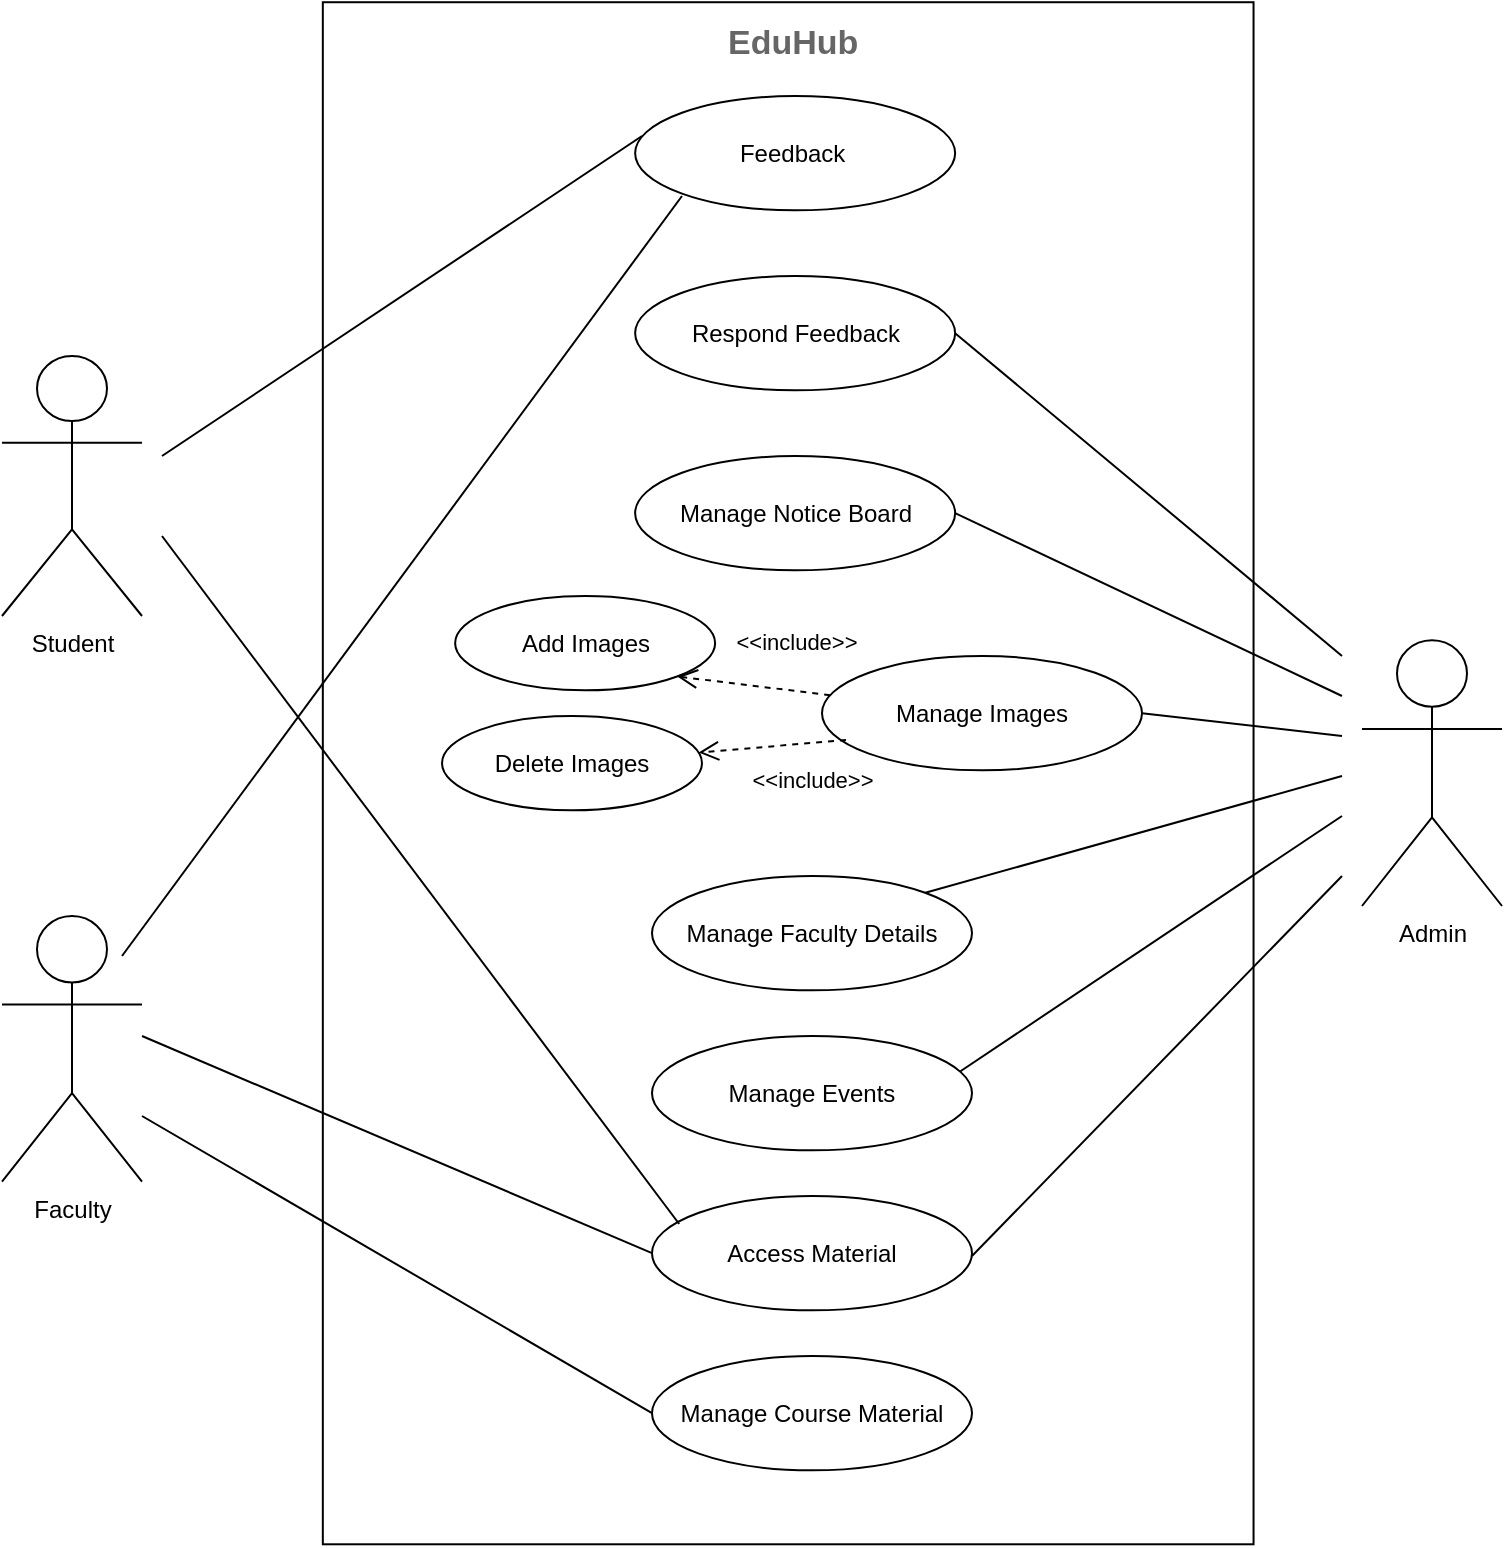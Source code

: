 <mxfile version="24.4.0" type="device">
  <diagram name="Page-1" id="DRH_Kga1Qh9RQqdpzFjf">
    <mxGraphModel dx="1600" dy="1951" grid="1" gridSize="10" guides="1" tooltips="1" connect="1" arrows="1" fold="1" page="1" pageScale="1" pageWidth="850" pageHeight="1100" math="0" shadow="0">
      <root>
        <mxCell id="0" />
        <mxCell id="1" parent="0" />
        <mxCell id="bNcm69bRMnOpm-9xotE5-3" value="Student" style="shape=umlActor;verticalLabelPosition=bottom;verticalAlign=top;html=1;" parent="1" vertex="1">
          <mxGeometry x="40" y="120" width="70" height="130" as="geometry" />
        </mxCell>
        <mxCell id="bNcm69bRMnOpm-9xotE5-4" value="Admin" style="shape=umlActor;verticalLabelPosition=bottom;verticalAlign=top;html=1;" parent="1" vertex="1">
          <mxGeometry x="720" y="262.18" width="70" height="132.82" as="geometry" />
        </mxCell>
        <mxCell id="bNcm69bRMnOpm-9xotE5-5" value="" style="rounded=0;whiteSpace=wrap;html=1;rotation=90;" parent="1" vertex="1">
          <mxGeometry x="47.58" y="95.95" width="771.03" height="465.36" as="geometry" />
        </mxCell>
        <mxCell id="bNcm69bRMnOpm-9xotE5-6" value="Access Material" style="ellipse;whiteSpace=wrap;html=1;" parent="1" vertex="1">
          <mxGeometry x="365" y="540.0" width="160" height="57.18" as="geometry" />
        </mxCell>
        <mxCell id="bNcm69bRMnOpm-9xotE5-15" value="EduHub" style="strokeWidth=1;shadow=0;dashed=0;align=center;html=1;shape=mxgraph.mockup.text.textBox;fontColor=#666666;align=left;fontSize=17;spacingLeft=4;spacingTop=-3;strokeColor=none;mainText=;whiteSpace=wrap;labelBorderColor=none;fontStyle=1" parent="1" vertex="1">
          <mxGeometry x="396.57" y="-50" width="80" height="30" as="geometry" />
        </mxCell>
        <mxCell id="bNcm69bRMnOpm-9xotE5-24" value="Manage Notice Board" style="ellipse;whiteSpace=wrap;html=1;" parent="1" vertex="1">
          <mxGeometry x="356.57" y="170" width="160" height="57.18" as="geometry" />
        </mxCell>
        <mxCell id="bNcm69bRMnOpm-9xotE5-25" value="Manage Images" style="ellipse;whiteSpace=wrap;html=1;" parent="1" vertex="1">
          <mxGeometry x="450" y="270" width="160" height="57.18" as="geometry" />
        </mxCell>
        <mxCell id="bNcm69bRMnOpm-9xotE5-26" value="Feedback&amp;nbsp;" style="ellipse;whiteSpace=wrap;html=1;" parent="1" vertex="1">
          <mxGeometry x="356.57" y="-10.0" width="160" height="57.18" as="geometry" />
        </mxCell>
        <mxCell id="bNcm69bRMnOpm-9xotE5-27" value="Manage Events" style="ellipse;whiteSpace=wrap;html=1;" parent="1" vertex="1">
          <mxGeometry x="365" y="460" width="160" height="57.18" as="geometry" />
        </mxCell>
        <mxCell id="bNcm69bRMnOpm-9xotE5-28" value="Respond Feedback" style="ellipse;whiteSpace=wrap;html=1;" parent="1" vertex="1">
          <mxGeometry x="356.57" y="80.0" width="160" height="57.18" as="geometry" />
        </mxCell>
        <mxCell id="bNcm69bRMnOpm-9xotE5-31" value="" style="endArrow=none;html=1;rounded=0;entryX=0.085;entryY=0.245;entryDx=0;entryDy=0;entryPerimeter=0;" parent="1" target="bNcm69bRMnOpm-9xotE5-6" edge="1">
          <mxGeometry width="50" height="50" relative="1" as="geometry">
            <mxPoint x="120" y="210" as="sourcePoint" />
            <mxPoint x="450" y="290" as="targetPoint" />
          </mxGeometry>
        </mxCell>
        <mxCell id="bNcm69bRMnOpm-9xotE5-32" value="" style="endArrow=none;html=1;rounded=0;entryX=1;entryY=0.525;entryDx=0;entryDy=0;entryPerimeter=0;" parent="1" target="bNcm69bRMnOpm-9xotE5-6" edge="1">
          <mxGeometry width="50" height="50" relative="1" as="geometry">
            <mxPoint x="710" y="380" as="sourcePoint" />
            <mxPoint x="510" y="120" as="targetPoint" />
          </mxGeometry>
        </mxCell>
        <mxCell id="bNcm69bRMnOpm-9xotE5-33" value="" style="endArrow=none;html=1;rounded=0;exitX=1;exitY=0.5;exitDx=0;exitDy=0;" parent="1" source="bNcm69bRMnOpm-9xotE5-24" edge="1">
          <mxGeometry width="50" height="50" relative="1" as="geometry">
            <mxPoint x="400" y="340" as="sourcePoint" />
            <mxPoint x="710" y="290" as="targetPoint" />
          </mxGeometry>
        </mxCell>
        <mxCell id="bNcm69bRMnOpm-9xotE5-34" value="" style="endArrow=none;html=1;rounded=0;exitX=1;exitY=0.5;exitDx=0;exitDy=0;" parent="1" source="bNcm69bRMnOpm-9xotE5-25" edge="1">
          <mxGeometry width="50" height="50" relative="1" as="geometry">
            <mxPoint x="400" y="340" as="sourcePoint" />
            <mxPoint x="710" y="310" as="targetPoint" />
          </mxGeometry>
        </mxCell>
        <mxCell id="bNcm69bRMnOpm-9xotE5-38" value="" style="endArrow=none;html=1;rounded=0;" parent="1" edge="1">
          <mxGeometry width="50" height="50" relative="1" as="geometry">
            <mxPoint x="120" y="170" as="sourcePoint" />
            <mxPoint x="360" y="10" as="targetPoint" />
          </mxGeometry>
        </mxCell>
        <mxCell id="VA9Px5XT123htjMnHplL-1" value="" style="endArrow=none;html=1;rounded=0;exitX=0.964;exitY=0.308;exitDx=0;exitDy=0;exitPerimeter=0;" parent="1" source="bNcm69bRMnOpm-9xotE5-27" edge="1">
          <mxGeometry width="50" height="50" relative="1" as="geometry">
            <mxPoint x="525" y="259" as="sourcePoint" />
            <mxPoint x="710" y="350" as="targetPoint" />
          </mxGeometry>
        </mxCell>
        <mxCell id="VA9Px5XT123htjMnHplL-2" value="" style="endArrow=none;html=1;rounded=0;exitX=1;exitY=0.5;exitDx=0;exitDy=0;" parent="1" source="bNcm69bRMnOpm-9xotE5-28" edge="1">
          <mxGeometry width="50" height="50" relative="1" as="geometry">
            <mxPoint x="530" y="330" as="sourcePoint" />
            <mxPoint x="710" y="270" as="targetPoint" />
          </mxGeometry>
        </mxCell>
        <mxCell id="w96OVsFz25aIXLMRuTK5-2" value="" style="endArrow=none;html=1;rounded=0;exitX=1;exitY=0;exitDx=0;exitDy=0;" parent="1" source="OVYkTUFSf-rV6GSuppvb-3" edge="1">
          <mxGeometry width="50" height="50" relative="1" as="geometry">
            <mxPoint x="500" y="384" as="sourcePoint" />
            <mxPoint x="710" y="330" as="targetPoint" />
          </mxGeometry>
        </mxCell>
        <mxCell id="Phya763Lx_zeTAAvGKp9-2" value="Faculty" style="shape=umlActor;verticalLabelPosition=bottom;verticalAlign=top;html=1;" parent="1" vertex="1">
          <mxGeometry x="40" y="400" width="70" height="132.82" as="geometry" />
        </mxCell>
        <mxCell id="Phya763Lx_zeTAAvGKp9-3" value="Manage Course Material" style="ellipse;whiteSpace=wrap;html=1;" parent="1" vertex="1">
          <mxGeometry x="365" y="620" width="160" height="57.18" as="geometry" />
        </mxCell>
        <mxCell id="O_VZQvmiDv8Mf1Sd_br--1" value="" style="endArrow=none;html=1;rounded=0;entryX=0;entryY=0.5;entryDx=0;entryDy=0;" parent="1" target="Phya763Lx_zeTAAvGKp9-3" edge="1">
          <mxGeometry width="50" height="50" relative="1" as="geometry">
            <mxPoint x="110" y="500" as="sourcePoint" />
            <mxPoint x="370" y="475" as="targetPoint" />
          </mxGeometry>
        </mxCell>
        <mxCell id="O_VZQvmiDv8Mf1Sd_br--2" value="" style="endArrow=none;html=1;rounded=0;entryX=0;entryY=0.5;entryDx=0;entryDy=0;" parent="1" target="bNcm69bRMnOpm-9xotE5-6" edge="1">
          <mxGeometry width="50" height="50" relative="1" as="geometry">
            <mxPoint x="110" y="460" as="sourcePoint" />
            <mxPoint x="380" y="485" as="targetPoint" />
          </mxGeometry>
        </mxCell>
        <mxCell id="L30OLy0S2f7lS_1zyStr-1" value="&amp;lt;&amp;lt;include&amp;gt;&amp;gt;" style="html=1;verticalAlign=bottom;endArrow=open;dashed=1;endSize=8;curved=0;rounded=0;entryX=1;entryY=1;entryDx=0;entryDy=0;" parent="1" source="bNcm69bRMnOpm-9xotE5-25" target="L30OLy0S2f7lS_1zyStr-5" edge="1">
          <mxGeometry x="-0.494" y="-15" relative="1" as="geometry">
            <mxPoint x="155.49" y="120" as="sourcePoint" />
            <mxPoint x="75.49" y="120" as="targetPoint" />
            <mxPoint as="offset" />
          </mxGeometry>
        </mxCell>
        <mxCell id="L30OLy0S2f7lS_1zyStr-2" value="Delete&lt;span style=&quot;background-color: initial;&quot;&gt;&amp;nbsp;Images&lt;/span&gt;" style="ellipse;whiteSpace=wrap;html=1;" parent="1" vertex="1">
          <mxGeometry x="260" y="300" width="130" height="47.18" as="geometry" />
        </mxCell>
        <mxCell id="L30OLy0S2f7lS_1zyStr-5" value="&lt;span style=&quot;background-color: initial;&quot;&gt;Add Images&lt;/span&gt;" style="ellipse;whiteSpace=wrap;html=1;" parent="1" vertex="1">
          <mxGeometry x="266.57" y="240" width="130" height="47.18" as="geometry" />
        </mxCell>
        <mxCell id="L30OLy0S2f7lS_1zyStr-6" value="&amp;lt;&amp;lt;include&amp;gt;&amp;gt;" style="html=1;verticalAlign=bottom;endArrow=open;dashed=1;endSize=8;curved=0;rounded=0;exitX=0.075;exitY=0.735;exitDx=0;exitDy=0;exitPerimeter=0;" parent="1" source="bNcm69bRMnOpm-9xotE5-25" target="L30OLy0S2f7lS_1zyStr-2" edge="1">
          <mxGeometry x="-0.474" y="27" relative="1" as="geometry">
            <mxPoint x="435" y="352" as="sourcePoint" />
            <mxPoint x="362" y="333" as="targetPoint" />
            <mxPoint as="offset" />
          </mxGeometry>
        </mxCell>
        <mxCell id="OVYkTUFSf-rV6GSuppvb-1" value="" style="endArrow=none;html=1;rounded=0;" edge="1" parent="1">
          <mxGeometry width="50" height="50" relative="1" as="geometry">
            <mxPoint x="100" y="419.997" as="sourcePoint" />
            <mxPoint x="380" y="40" as="targetPoint" />
          </mxGeometry>
        </mxCell>
        <mxCell id="OVYkTUFSf-rV6GSuppvb-3" value="Manage Faculty Details" style="ellipse;whiteSpace=wrap;html=1;" vertex="1" parent="1">
          <mxGeometry x="365" y="380" width="160" height="57.18" as="geometry" />
        </mxCell>
      </root>
    </mxGraphModel>
  </diagram>
</mxfile>
